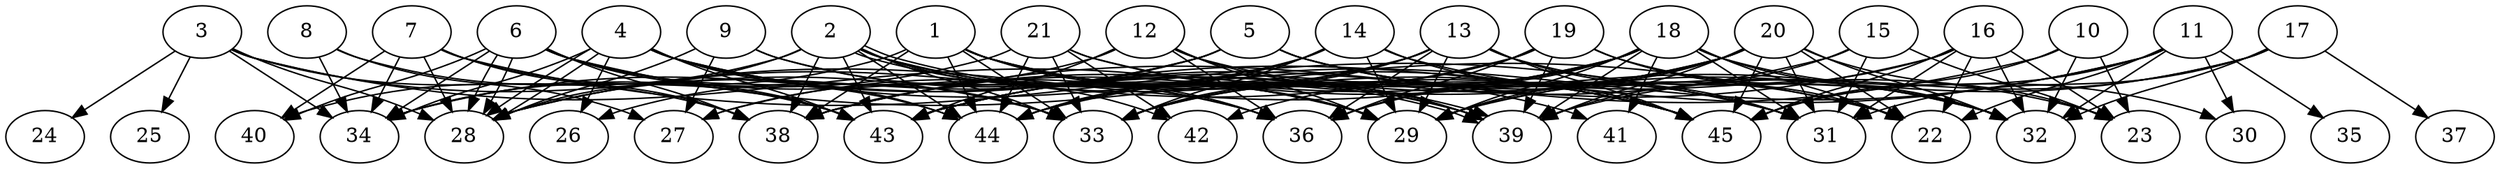 // DAG automatically generated by daggen at Thu Oct  3 14:07:24 2019
// ./daggen --dot -n 45 --ccr 0.3 --fat 0.9 --regular 0.7 --density 0.5 --mindata 5242880 --maxdata 52428800 
digraph G {
  1 [size="90262187", alpha="0.02", expect_size="27078656"] 
  1 -> 29 [size ="27078656"]
  1 -> 33 [size ="27078656"]
  1 -> 34 [size ="27078656"]
  1 -> 36 [size ="27078656"]
  1 -> 38 [size ="27078656"]
  1 -> 39 [size ="27078656"]
  1 -> 41 [size ="27078656"]
  1 -> 44 [size ="27078656"]
  1 -> 45 [size ="27078656"]
  2 [size="124842667", alpha="0.08", expect_size="37452800"] 
  2 -> 28 [size ="37452800"]
  2 -> 29 [size ="37452800"]
  2 -> 33 [size ="37452800"]
  2 -> 38 [size ="37452800"]
  2 -> 39 [size ="37452800"]
  2 -> 39 [size ="37452800"]
  2 -> 40 [size ="37452800"]
  2 -> 42 [size ="37452800"]
  2 -> 43 [size ="37452800"]
  2 -> 44 [size ="37452800"]
  2 -> 45 [size ="37452800"]
  3 [size="133751467", alpha="0.14", expect_size="40125440"] 
  3 -> 24 [size ="40125440"]
  3 -> 25 [size ="40125440"]
  3 -> 28 [size ="40125440"]
  3 -> 29 [size ="40125440"]
  3 -> 33 [size ="40125440"]
  3 -> 34 [size ="40125440"]
  3 -> 38 [size ="40125440"]
  4 [size="145172480", alpha="0.09", expect_size="43551744"] 
  4 -> 26 [size ="43551744"]
  4 -> 28 [size ="43551744"]
  4 -> 28 [size ="43551744"]
  4 -> 33 [size ="43551744"]
  4 -> 34 [size ="43551744"]
  4 -> 39 [size ="43551744"]
  4 -> 43 [size ="43551744"]
  4 -> 44 [size ="43551744"]
  4 -> 45 [size ="43551744"]
  5 [size="48141653", alpha="0.07", expect_size="14442496"] 
  5 -> 22 [size ="14442496"]
  5 -> 27 [size ="14442496"]
  5 -> 28 [size ="14442496"]
  5 -> 31 [size ="14442496"]
  5 -> 32 [size ="14442496"]
  5 -> 34 [size ="14442496"]
  6 [size="43837440", alpha="0.05", expect_size="13151232"] 
  6 -> 22 [size ="13151232"]
  6 -> 28 [size ="13151232"]
  6 -> 28 [size ="13151232"]
  6 -> 34 [size ="13151232"]
  6 -> 36 [size ="13151232"]
  6 -> 38 [size ="13151232"]
  6 -> 40 [size ="13151232"]
  6 -> 43 [size ="13151232"]
  6 -> 44 [size ="13151232"]
  7 [size="170854400", alpha="0.03", expect_size="51256320"] 
  7 -> 28 [size ="51256320"]
  7 -> 31 [size ="51256320"]
  7 -> 34 [size ="51256320"]
  7 -> 38 [size ="51256320"]
  7 -> 40 [size ="51256320"]
  7 -> 43 [size ="51256320"]
  8 [size="142499840", alpha="0.20", expect_size="42749952"] 
  8 -> 27 [size ="42749952"]
  8 -> 34 [size ="42749952"]
  8 -> 43 [size ="42749952"]
  9 [size="170738347", alpha="0.08", expect_size="51221504"] 
  9 -> 27 [size ="51221504"]
  9 -> 28 [size ="51221504"]
  9 -> 29 [size ="51221504"]
  9 -> 36 [size ="51221504"]
  10 [size="118452907", alpha="0.10", expect_size="35535872"] 
  10 -> 23 [size ="35535872"]
  10 -> 32 [size ="35535872"]
  10 -> 38 [size ="35535872"]
  10 -> 45 [size ="35535872"]
  11 [size="72253440", alpha="0.14", expect_size="21676032"] 
  11 -> 22 [size ="21676032"]
  11 -> 30 [size ="21676032"]
  11 -> 32 [size ="21676032"]
  11 -> 35 [size ="21676032"]
  11 -> 43 [size ="21676032"]
  11 -> 44 [size ="21676032"]
  11 -> 45 [size ="21676032"]
  12 [size="91900587", alpha="0.01", expect_size="27570176"] 
  12 -> 26 [size ="27570176"]
  12 -> 29 [size ="27570176"]
  12 -> 31 [size ="27570176"]
  12 -> 36 [size ="27570176"]
  12 -> 39 [size ="27570176"]
  12 -> 43 [size ="27570176"]
  13 [size="155675307", alpha="0.03", expect_size="46702592"] 
  13 -> 27 [size ="46702592"]
  13 -> 29 [size ="46702592"]
  13 -> 31 [size ="46702592"]
  13 -> 32 [size ="46702592"]
  13 -> 33 [size ="46702592"]
  13 -> 36 [size ="46702592"]
  13 -> 44 [size ="46702592"]
  13 -> 45 [size ="46702592"]
  14 [size="111366827", alpha="0.19", expect_size="33410048"] 
  14 -> 23 [size ="33410048"]
  14 -> 29 [size ="33410048"]
  14 -> 33 [size ="33410048"]
  14 -> 38 [size ="33410048"]
  14 -> 44 [size ="33410048"]
  14 -> 45 [size ="33410048"]
  15 [size="24367787", alpha="0.14", expect_size="7310336"] 
  15 -> 23 [size ="7310336"]
  15 -> 31 [size ="7310336"]
  15 -> 39 [size ="7310336"]
  15 -> 43 [size ="7310336"]
  16 [size="78547627", alpha="0.12", expect_size="23564288"] 
  16 -> 22 [size ="23564288"]
  16 -> 23 [size ="23564288"]
  16 -> 29 [size ="23564288"]
  16 -> 31 [size ="23564288"]
  16 -> 32 [size ="23564288"]
  16 -> 43 [size ="23564288"]
  16 -> 45 [size ="23564288"]
  17 [size="118889813", alpha="0.06", expect_size="35666944"] 
  17 -> 29 [size ="35666944"]
  17 -> 31 [size ="35666944"]
  17 -> 32 [size ="35666944"]
  17 -> 37 [size ="35666944"]
  17 -> 39 [size ="35666944"]
  18 [size="144544427", alpha="0.20", expect_size="43363328"] 
  18 -> 22 [size ="43363328"]
  18 -> 28 [size ="43363328"]
  18 -> 29 [size ="43363328"]
  18 -> 30 [size ="43363328"]
  18 -> 31 [size ="43363328"]
  18 -> 32 [size ="43363328"]
  18 -> 33 [size ="43363328"]
  18 -> 36 [size ="43363328"]
  18 -> 38 [size ="43363328"]
  18 -> 39 [size ="43363328"]
  18 -> 41 [size ="43363328"]
  18 -> 42 [size ="43363328"]
  19 [size="143312213", alpha="0.13", expect_size="42993664"] 
  19 -> 22 [size ="42993664"]
  19 -> 28 [size ="42993664"]
  19 -> 32 [size ="42993664"]
  19 -> 33 [size ="42993664"]
  19 -> 36 [size ="42993664"]
  19 -> 39 [size ="42993664"]
  20 [size="52732587", alpha="0.17", expect_size="15819776"] 
  20 -> 22 [size ="15819776"]
  20 -> 23 [size ="15819776"]
  20 -> 29 [size ="15819776"]
  20 -> 31 [size ="15819776"]
  20 -> 32 [size ="15819776"]
  20 -> 33 [size ="15819776"]
  20 -> 36 [size ="15819776"]
  20 -> 38 [size ="15819776"]
  20 -> 39 [size ="15819776"]
  20 -> 43 [size ="15819776"]
  20 -> 45 [size ="15819776"]
  21 [size="127754240", alpha="0.10", expect_size="38326272"] 
  21 -> 32 [size ="38326272"]
  21 -> 33 [size ="38326272"]
  21 -> 34 [size ="38326272"]
  21 -> 42 [size ="38326272"]
  21 -> 44 [size ="38326272"]
  21 -> 45 [size ="38326272"]
  22 [size="77482667", alpha="0.17", expect_size="23244800"] 
  23 [size="86033067", alpha="0.19", expect_size="25809920"] 
  24 [size="112448853", alpha="0.17", expect_size="33734656"] 
  25 [size="102062080", alpha="0.19", expect_size="30618624"] 
  26 [size="54743040", alpha="0.04", expect_size="16422912"] 
  27 [size="148367360", alpha="0.09", expect_size="44510208"] 
  28 [size="36218880", alpha="0.09", expect_size="10865664"] 
  29 [size="33484800", alpha="0.09", expect_size="10045440"] 
  30 [size="135512747", alpha="0.02", expect_size="40653824"] 
  31 [size="111848107", alpha="0.02", expect_size="33554432"] 
  32 [size="35276800", alpha="0.11", expect_size="10583040"] 
  33 [size="170455040", alpha="0.18", expect_size="51136512"] 
  34 [size="161802240", alpha="0.17", expect_size="48540672"] 
  35 [size="137011200", alpha="0.17", expect_size="41103360"] 
  36 [size="126750720", alpha="0.05", expect_size="38025216"] 
  37 [size="157388800", alpha="0.05", expect_size="47216640"] 
  38 [size="67730773", alpha="0.02", expect_size="20319232"] 
  39 [size="140090027", alpha="0.14", expect_size="42027008"] 
  40 [size="55866027", alpha="0.11", expect_size="16759808"] 
  41 [size="73328640", alpha="0.02", expect_size="21998592"] 
  42 [size="89968640", alpha="0.01", expect_size="26990592"] 
  43 [size="22920533", alpha="0.08", expect_size="6876160"] 
  44 [size="167676587", alpha="0.08", expect_size="50302976"] 
  45 [size="146264747", alpha="0.18", expect_size="43879424"] 
}
